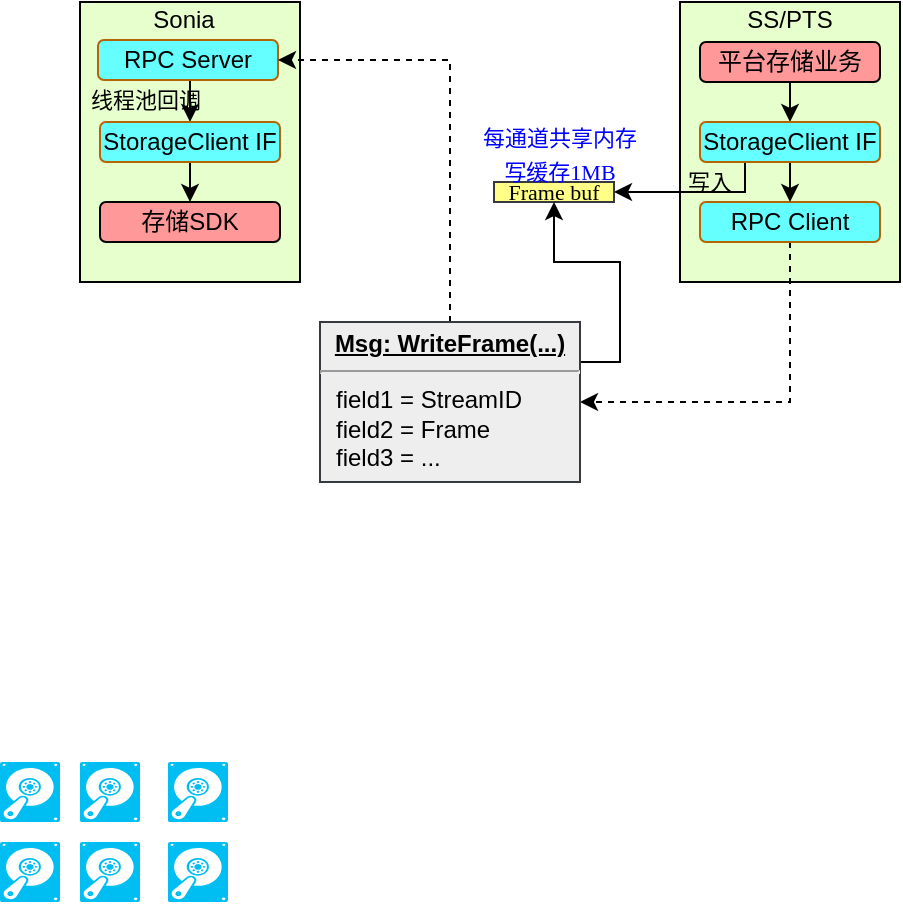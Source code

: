 <mxfile version="17.4.6" type="github">
  <diagram id="prtHgNgQTEPvFCAcTncT" name="Page-1">
    <mxGraphModel dx="708" dy="443" grid="1" gridSize="10" guides="1" tooltips="1" connect="1" arrows="1" fold="1" page="1" pageScale="1" pageWidth="827" pageHeight="1169" math="0" shadow="0">
      <root>
        <mxCell id="0" />
        <mxCell id="1" parent="0" />
        <mxCell id="SNM08cP9sdIAI4u04yiS-52" value="" style="rounded=0;whiteSpace=wrap;html=1;fillColor=#E6FFCC;strokeColor=#000000;gradientColor=none;" vertex="1" parent="1">
          <mxGeometry x="620" y="180" width="110" height="140" as="geometry" />
        </mxCell>
        <mxCell id="SNM08cP9sdIAI4u04yiS-18" value="" style="rounded=0;whiteSpace=wrap;html=1;fillColor=#E6FFCC;strokeColor=#000000;gradientColor=none;" vertex="1" parent="1">
          <mxGeometry x="320" y="180" width="110" height="140" as="geometry" />
        </mxCell>
        <mxCell id="SNM08cP9sdIAI4u04yiS-2" value="存储SDK" style="rounded=1;whiteSpace=wrap;html=1;fillColor=#FF9999;" vertex="1" parent="1">
          <mxGeometry x="330" y="280" width="90" height="20" as="geometry" />
        </mxCell>
        <mxCell id="SNM08cP9sdIAI4u04yiS-34" style="edgeStyle=orthogonalEdgeStyle;rounded=0;orthogonalLoop=1;jettySize=auto;html=1;exitX=0.5;exitY=1;exitDx=0;exitDy=0;entryX=0.5;entryY=0;entryDx=0;entryDy=0;fontSize=11;" edge="1" parent="1" source="SNM08cP9sdIAI4u04yiS-3" target="SNM08cP9sdIAI4u04yiS-30">
          <mxGeometry relative="1" as="geometry" />
        </mxCell>
        <mxCell id="SNM08cP9sdIAI4u04yiS-3" value="RPC Server" style="rounded=1;whiteSpace=wrap;html=1;fillColor=#66FFFF;strokeColor=#b46504;" vertex="1" parent="1">
          <mxGeometry x="329" y="199" width="90" height="20" as="geometry" />
        </mxCell>
        <mxCell id="SNM08cP9sdIAI4u04yiS-75" style="edgeStyle=orthogonalEdgeStyle;rounded=0;orthogonalLoop=1;jettySize=auto;html=1;exitX=0.5;exitY=1;exitDx=0;exitDy=0;entryX=1;entryY=0.5;entryDx=0;entryDy=0;dashed=1;fontFamily=Lucida Console;fontSize=11;fontColor=#000000;" edge="1" parent="1" source="SNM08cP9sdIAI4u04yiS-4" target="SNM08cP9sdIAI4u04yiS-69">
          <mxGeometry relative="1" as="geometry" />
        </mxCell>
        <mxCell id="SNM08cP9sdIAI4u04yiS-4" value="RPC Client" style="rounded=1;whiteSpace=wrap;html=1;fillColor=#66FFFF;strokeColor=#b46504;" vertex="1" parent="1">
          <mxGeometry x="630" y="280" width="90" height="20" as="geometry" />
        </mxCell>
        <mxCell id="SNM08cP9sdIAI4u04yiS-16" style="edgeStyle=orthogonalEdgeStyle;rounded=0;orthogonalLoop=1;jettySize=auto;html=1;exitX=0.5;exitY=1;exitDx=0;exitDy=0;entryX=0.5;entryY=0;entryDx=0;entryDy=0;fontSize=11;" edge="1" parent="1" source="SNM08cP9sdIAI4u04yiS-10" target="SNM08cP9sdIAI4u04yiS-15">
          <mxGeometry relative="1" as="geometry" />
        </mxCell>
        <mxCell id="SNM08cP9sdIAI4u04yiS-10" value="平台存储业务" style="rounded=1;whiteSpace=wrap;html=1;fillColor=#FF9999;" vertex="1" parent="1">
          <mxGeometry x="630" y="200" width="90" height="20" as="geometry" />
        </mxCell>
        <mxCell id="SNM08cP9sdIAI4u04yiS-35" style="edgeStyle=orthogonalEdgeStyle;rounded=0;orthogonalLoop=1;jettySize=auto;html=1;exitX=0.5;exitY=1;exitDx=0;exitDy=0;entryX=0.5;entryY=0;entryDx=0;entryDy=0;fontSize=11;" edge="1" parent="1" source="SNM08cP9sdIAI4u04yiS-15" target="SNM08cP9sdIAI4u04yiS-4">
          <mxGeometry relative="1" as="geometry" />
        </mxCell>
        <mxCell id="SNM08cP9sdIAI4u04yiS-85" style="edgeStyle=orthogonalEdgeStyle;rounded=0;orthogonalLoop=1;jettySize=auto;html=1;exitX=0.25;exitY=1;exitDx=0;exitDy=0;entryX=1;entryY=0.5;entryDx=0;entryDy=0;fontFamily=Lucida Console;fontSize=11;fontColor=#000000;" edge="1" parent="1" source="SNM08cP9sdIAI4u04yiS-15" target="SNM08cP9sdIAI4u04yiS-55">
          <mxGeometry relative="1" as="geometry">
            <Array as="points">
              <mxPoint x="653" y="275" />
            </Array>
          </mxGeometry>
        </mxCell>
        <mxCell id="SNM08cP9sdIAI4u04yiS-15" value="StorageClient&amp;nbsp;IF" style="rounded=1;whiteSpace=wrap;html=1;fillColor=#66FFFF;strokeColor=#b46504;" vertex="1" parent="1">
          <mxGeometry x="630" y="240" width="90" height="20" as="geometry" />
        </mxCell>
        <mxCell id="SNM08cP9sdIAI4u04yiS-23" value="" style="verticalLabelPosition=bottom;html=1;verticalAlign=top;align=center;strokeColor=none;fillColor=#00BEF2;shape=mxgraph.azure.vhd;pointerEvents=1;" vertex="1" parent="1">
          <mxGeometry x="280" y="560" width="30" height="30" as="geometry" />
        </mxCell>
        <mxCell id="SNM08cP9sdIAI4u04yiS-24" value="" style="verticalLabelPosition=bottom;html=1;verticalAlign=top;align=center;strokeColor=none;fillColor=#00BEF2;shape=mxgraph.azure.vhd;pointerEvents=1;" vertex="1" parent="1">
          <mxGeometry x="320" y="560" width="30" height="30" as="geometry" />
        </mxCell>
        <mxCell id="SNM08cP9sdIAI4u04yiS-25" value="" style="verticalLabelPosition=bottom;html=1;verticalAlign=top;align=center;strokeColor=none;fillColor=#00BEF2;shape=mxgraph.azure.vhd;pointerEvents=1;" vertex="1" parent="1">
          <mxGeometry x="364" y="560" width="30" height="30" as="geometry" />
        </mxCell>
        <mxCell id="SNM08cP9sdIAI4u04yiS-27" value="" style="verticalLabelPosition=bottom;html=1;verticalAlign=top;align=center;strokeColor=none;fillColor=#00BEF2;shape=mxgraph.azure.vhd;pointerEvents=1;" vertex="1" parent="1">
          <mxGeometry x="280" y="600" width="30" height="30" as="geometry" />
        </mxCell>
        <mxCell id="SNM08cP9sdIAI4u04yiS-28" value="" style="verticalLabelPosition=bottom;html=1;verticalAlign=top;align=center;strokeColor=none;fillColor=#00BEF2;shape=mxgraph.azure.vhd;pointerEvents=1;" vertex="1" parent="1">
          <mxGeometry x="320" y="600" width="30" height="30" as="geometry" />
        </mxCell>
        <mxCell id="SNM08cP9sdIAI4u04yiS-29" value="" style="verticalLabelPosition=bottom;html=1;verticalAlign=top;align=center;strokeColor=none;fillColor=#00BEF2;shape=mxgraph.azure.vhd;pointerEvents=1;" vertex="1" parent="1">
          <mxGeometry x="364" y="600" width="30" height="30" as="geometry" />
        </mxCell>
        <mxCell id="SNM08cP9sdIAI4u04yiS-32" style="edgeStyle=orthogonalEdgeStyle;rounded=0;orthogonalLoop=1;jettySize=auto;html=1;exitX=0.5;exitY=1;exitDx=0;exitDy=0;entryX=0.5;entryY=0;entryDx=0;entryDy=0;fontSize=11;" edge="1" parent="1" source="SNM08cP9sdIAI4u04yiS-30" target="SNM08cP9sdIAI4u04yiS-2">
          <mxGeometry relative="1" as="geometry" />
        </mxCell>
        <mxCell id="SNM08cP9sdIAI4u04yiS-30" value="StorageClient&amp;nbsp;IF" style="rounded=1;whiteSpace=wrap;html=1;fillColor=#66FFFF;strokeColor=#b46504;" vertex="1" parent="1">
          <mxGeometry x="330" y="240" width="90" height="20" as="geometry" />
        </mxCell>
        <mxCell id="SNM08cP9sdIAI4u04yiS-50" value="&lt;font style=&quot;font-size: 11px&quot; face=&quot;Lucida Console&quot;&gt;线程池回调&lt;/font&gt;" style="text;html=1;strokeColor=none;fillColor=none;align=center;verticalAlign=middle;whiteSpace=wrap;rounded=0;fontSize=14;" vertex="1" parent="1">
          <mxGeometry x="320" y="223" width="66" height="10" as="geometry" />
        </mxCell>
        <mxCell id="SNM08cP9sdIAI4u04yiS-53" value="&lt;font style=&quot;font-size: 12px&quot;&gt;SS/PTS&lt;/font&gt;" style="text;html=1;strokeColor=none;fillColor=none;align=center;verticalAlign=middle;whiteSpace=wrap;rounded=0;fontSize=14;" vertex="1" parent="1">
          <mxGeometry x="645" y="180" width="60" height="15" as="geometry" />
        </mxCell>
        <mxCell id="SNM08cP9sdIAI4u04yiS-54" value="&lt;span style=&quot;font-size: 12px&quot;&gt;Sonia&lt;/span&gt;" style="text;html=1;strokeColor=none;fillColor=none;align=center;verticalAlign=middle;whiteSpace=wrap;rounded=0;fontSize=14;" vertex="1" parent="1">
          <mxGeometry x="342" y="180" width="60" height="15" as="geometry" />
        </mxCell>
        <mxCell id="SNM08cP9sdIAI4u04yiS-84" style="edgeStyle=orthogonalEdgeStyle;rounded=0;orthogonalLoop=1;jettySize=auto;html=1;exitX=0.5;exitY=1;exitDx=0;exitDy=0;dashed=1;fontFamily=Lucida Console;fontSize=11;fontColor=#000000;" edge="1" parent="1" source="SNM08cP9sdIAI4u04yiS-55">
          <mxGeometry relative="1" as="geometry">
            <mxPoint x="580" y="270" as="targetPoint" />
          </mxGeometry>
        </mxCell>
        <mxCell id="SNM08cP9sdIAI4u04yiS-55" value="&lt;font style=&quot;font-size: 11px&quot;&gt;Frame buf&lt;/font&gt;" style="rounded=0;whiteSpace=wrap;html=1;fontFamily=Times New Roman;fontSize=12;strokeColor=#36393d;fillColor=#ffff88;" vertex="1" parent="1">
          <mxGeometry x="527" y="270" width="60" height="10" as="geometry" />
        </mxCell>
        <mxCell id="SNM08cP9sdIAI4u04yiS-76" style="edgeStyle=orthogonalEdgeStyle;rounded=0;orthogonalLoop=1;jettySize=auto;html=1;exitX=0.5;exitY=0;exitDx=0;exitDy=0;entryX=1;entryY=0.5;entryDx=0;entryDy=0;dashed=1;fontFamily=Lucida Console;fontSize=11;fontColor=#000000;" edge="1" parent="1" source="SNM08cP9sdIAI4u04yiS-69" target="SNM08cP9sdIAI4u04yiS-3">
          <mxGeometry relative="1" as="geometry" />
        </mxCell>
        <mxCell id="SNM08cP9sdIAI4u04yiS-87" style="edgeStyle=orthogonalEdgeStyle;rounded=0;orthogonalLoop=1;jettySize=auto;html=1;exitX=1;exitY=0.25;exitDx=0;exitDy=0;entryX=0.5;entryY=1;entryDx=0;entryDy=0;fontFamily=Lucida Console;fontSize=11;fontColor=#000000;" edge="1" parent="1" source="SNM08cP9sdIAI4u04yiS-69" target="SNM08cP9sdIAI4u04yiS-55">
          <mxGeometry relative="1" as="geometry" />
        </mxCell>
        <mxCell id="SNM08cP9sdIAI4u04yiS-69" value="&lt;p style=&quot;margin: 0px ; margin-top: 4px ; text-align: center ; text-decoration: underline&quot;&gt;&lt;b&gt;Msg: WriteFrame(...)&lt;/b&gt;&lt;/p&gt;&lt;hr&gt;&lt;p style=&quot;margin: 0px ; margin-left: 8px&quot;&gt;field1 = StreamID&lt;br&gt;field2 = Frame&lt;br&gt;field3 = ...&lt;/p&gt;" style="verticalAlign=top;align=left;overflow=fill;fontSize=12;fontFamily=Helvetica;html=1;strokeColor=#36393d;fillColor=#eeeeee;" vertex="1" parent="1">
          <mxGeometry x="440" y="340" width="130" height="80" as="geometry" />
        </mxCell>
        <mxCell id="SNM08cP9sdIAI4u04yiS-79" value="&lt;font style=&quot;font-size: 11px&quot; face=&quot;Lucida Console&quot; color=&quot;#0000ff&quot;&gt;每通道共享内存&lt;br style=&quot;font-size: 11px&quot;&gt;写缓存1MB&lt;/font&gt;" style="text;html=1;strokeColor=none;fillColor=none;align=center;verticalAlign=middle;whiteSpace=wrap;rounded=0;fontSize=14;" vertex="1" parent="1">
          <mxGeometry x="505" y="240" width="110" height="30" as="geometry" />
        </mxCell>
        <mxCell id="SNM08cP9sdIAI4u04yiS-91" value="&lt;font face=&quot;Lucida Console&quot;&gt;&lt;span style=&quot;font-size: 11px&quot;&gt;写入&lt;/span&gt;&lt;/font&gt;" style="text;html=1;strokeColor=none;fillColor=none;align=center;verticalAlign=middle;whiteSpace=wrap;rounded=0;fontSize=14;" vertex="1" parent="1">
          <mxGeometry x="615" y="264" width="40" height="10" as="geometry" />
        </mxCell>
      </root>
    </mxGraphModel>
  </diagram>
</mxfile>
